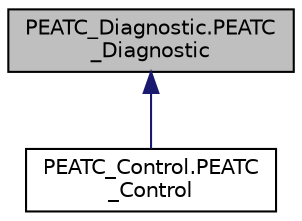 digraph "PEATC_Diagnostic.PEATC_Diagnostic"
{
 // LATEX_PDF_SIZE
  edge [fontname="Helvetica",fontsize="10",labelfontname="Helvetica",labelfontsize="10"];
  node [fontname="Helvetica",fontsize="10",shape=record];
  Node1 [label="PEATC_Diagnostic.PEATC\l_Diagnostic",height=0.2,width=0.4,color="black", fillcolor="grey75", style="filled", fontcolor="black",tooltip="Driver para el sistema donde se implementa la red neuronal."];
  Node1 -> Node2 [dir="back",color="midnightblue",fontsize="10",style="solid",fontname="Helvetica"];
  Node2 [label="PEATC_Control.PEATC\l_Control",height=0.2,width=0.4,color="black", fillcolor="white", style="filled",URL="$class_p_e_a_t_c___control_1_1_p_e_a_t_c___control.html",tooltip="Controlador de la aplicación para obtener los datos crudos de las señales de PEATC,..."];
}

